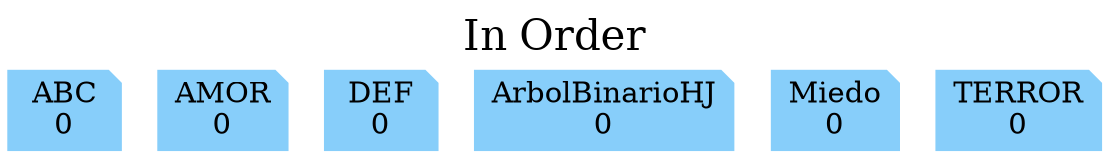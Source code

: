 digraph ArbolBinario {
	rankdir=TB;
	node[shape = note, fontcolor = black, style = filled, color = lightskyblue];
	graph[label = "In Order", labelloc = t, fontsize = 20];
	Object4 [ label="\ABC\n0"];
	Object4 [ label="\ABC\n0"];
	Object2 [ label="\AMOR\n0"];
	Object4 [ label="\ABC\n0"];
	Object4 [ label="\ABC\n0"];
	Object2 [ label="\AMOR\n0"];
	Object5 [ label="\DEF\n0"];
	Object4 [ label="\ABC\n0"];
	Object4 [ label="\ABC\n0"];
	Object2 [ label="\AMOR\n0"];
	Object4 [ label="\ABC\n0"];
	Object4 [ label="\ABC\n0"];
	Object2 [ label="\AMOR\n0"];
	Object5 [ label="\DEF\n0"];
	Object4 [ label="\ABC\n0"];
	Object4 [ label="\ABC\n0"];
	Object2 [ label="\AMOR\n0"];
	Object4 [ label="\ABC\n0"];
	Object4 [ label="\ABC\n0"];
	Object2 [ label="\AMOR\n0"];
	Object5 [ label="\DEF\n0"];
	Object4 [ label="\ABC\n0"];
	Object4 [ label="\ABC\n0"];
	Object2 [ label="\AMOR\n0"];
	Object4 [ label="\ABC\n0"];
	Object4 [ label="\ABC\n0"];
	Object2 [ label="\AMOR\n0"];
	Object5 [ label="\DEF\n0"];
	Object6 [ label="\GHJ\n0"];
	Object4 [ label="\ABC\n0"];
	Object4 [ label="\ABC\n0"];
	Object2 [ label="\AMOR\n0"];
	Object4 [ label="\ABC\n0"];
	Object4 [ label="\ABC\n0"];
	Object2 [ label="\AMOR\n0"];
	Object5 [ label="\DEF\n0"];
	Object4 [ label="\ABC\n0"];
	Object4 [ label="\ABC\n0"];
	Object2 [ label="\AMOR\n0"];
	Object4 [ label="\ABC\n0"];
	Object4 [ label="\ABC\n0"];
	Object2 [ label="\AMOR\n0"];
	Object5 [ label="\DEF\n0"];
	Object6 [ label="\GHJ\n0"];
	Object1 [ label="\Miedo\n0"];
	Object4 [ label="\ABC\n0"];
	Object4 [ label="\ABC\n0"];
	Object2 [ label="\AMOR\n0"];
	Object4 [ label="\ABC\n0"];
	Object4 [ label="\ABC\n0"];
	Object2 [ label="\AMOR\n0"];
	Object5 [ label="\DEF\n0"];
	Object4 [ label="\ABC\n0"];
	Object4 [ label="\ABC\n0"];
	Object2 [ label="\AMOR\n0"];
	Object4 [ label="\ABC\n0"];
	Object4 [ label="\ABC\n0"];
	Object2 [ label="\AMOR\n0"];
	Object5 [ label="\DEF\n0"];
	Object4 [ label="\ABC\n0"];
	Object4 [ label="\ABC\n0"];
	Object2 [ label="\AMOR\n0"];
	Object4 [ label="\ABC\n0"];
	Object4 [ label="\ABC\n0"];
	Object2 [ label="\AMOR\n0"];
	Object5 [ label="\DEF\n0"];
	Object6 [ label="\GHJ\n0"];
	Object4 [ label="\ABC\n0"];
	Object4 [ label="\ABC\n0"];
	Object2 [ label="\AMOR\n0"];
	Object4 [ label="\ABC\n0"];
	Object4 [ label="\ABC\n0"];
	Object2 [ label="\AMOR\n0"];
	Object5 [ label="\DEF\n0"];
	Object4 [ label="\ABC\n0"];
	Object4 [ label="\ABC\n0"];
	Object2 [ label="\AMOR\n0"];
	Object4 [ label="\ABC\n0"];
	Object4 [ label="\ABC\n0"];
	Object2 [ label="\AMOR\n0"];
	Object5 [ label="\DEF\n0"];
	Object6 [ label="\GHJ\n0"];
	Object1 [ label="\Miedo\n0"];
	Object4 [ label="\ABC\n0"];
	Object4 [ label="\ABC\n0"];
	Object2 [ label="\AMOR\n0"];
	Object4 [ label="\ABC\n0"];
	Object4 [ label="\ABC\n0"];
	Object2 [ label="\AMOR\n0"];
	Object5 [ label="\DEF\n0"];
	Object4 [ label="\ABC\n0"];
	Object4 [ label="\ABC\n0"];
	Object2 [ label="\AMOR\n0"];
	Object4 [ label="\ABC\n0"];
	Object4 [ label="\ABC\n0"];
	Object2 [ label="\AMOR\n0"];
	Object5 [ label="\DEF\n0"];
	Object4 [ label="\ABC\n0"];
	Object4 [ label="\ABC\n0"];
	Object2 [ label="\AMOR\n0"];
	Object4 [ label="\ABC\n0"];
	Object4 [ label="\ABC\n0"];
	Object2 [ label="\AMOR\n0"];
	Object5 [ label="\DEF\n0"];
	Object6 [ label="\GHJ\n0"];
	Object4 [ label="\ABC\n0"];
	Object4 [ label="\ABC\n0"];
	Object2 [ label="\AMOR\n0"];
	Object4 [ label="\ABC\n0"];
	Object4 [ label="\ABC\n0"];
	Object2 [ label="\AMOR\n0"];
	Object5 [ label="\DEF\n0"];
	Object4 [ label="\ABC\n0"];
	Object4 [ label="\ABC\n0"];
	Object2 [ label="\AMOR\n0"];
	Object4 [ label="\ABC\n0"];
	Object4 [ label="\ABC\n0"];
	Object2 [ label="\AMOR\n0"];
	Object5 [ label="\DEF\n0"];
	Object6 [ label="\GHJ\n0"];
	Object1 [ label="\Miedo\n0"];
	Object3 [ label="\TERROR\n0"];
	Object4 [ label="\ABC\n0"];
	Object4 [ label="\ABC\n0"];
	Object2 [ label="\AMOR\n0"];
	Object4 [ label="\ABC\n0"];
	Object4 [ label="\ABC\n0"];
	Object2 [ label="\AMOR\n0"];
	Object5 [ label="\DEF\n0"];
	Object4 [ label="\ABC\n0"];
	Object4 [ label="\ABC\n0"];
	Object2 [ label="\AMOR\n0"];
	Object4 [ label="\ABC\n0"];
	Object4 [ label="\ABC\n0"];
	Object2 [ label="\AMOR\n0"];
	Object5 [ label="\DEF\n0"];
	Object4 [ label="\ABC\n0"];
	Object4 [ label="\ABC\n0"];
	Object2 [ label="\AMOR\n0"];
	Object4 [ label="\ABC\n0"];
	Object4 [ label="\ABC\n0"];
	Object2 [ label="\AMOR\n0"];
	Object5 [ label="\DEF\n0"];
	Object6 [ label="\GHJ\n0"];
	Object4 [ label="\ABC\n0"];
	Object4 [ label="\ABC\n0"];
	Object2 [ label="\AMOR\n0"];
	Object4 [ label="\ABC\n0"];
	Object4 [ label="\ABC\n0"];
	Object2 [ label="\AMOR\n0"];
	Object5 [ label="\DEF\n0"];
	Object4 [ label="\ABC\n0"];
	Object4 [ label="\ABC\n0"];
	Object2 [ label="\AMOR\n0"];
	Object4 [ label="\ABC\n0"];
	Object4 [ label="\ABC\n0"];
	Object2 [ label="\AMOR\n0"];
	Object5 [ label="\DEF\n0"];
	Object6 [ label="\GHJ\n0"];
	Object1 [ label="\Miedo\n0"];
	Object4 [ label="\ABC\n0"];
	Object4 [ label="\ABC\n0"];
	Object2 [ label="\AMOR\n0"];
	Object4 [ label="\ABC\n0"];
	Object4 [ label="\ABC\n0"];
	Object2 [ label="\AMOR\n0"];
	Object5 [ label="\DEF\n0"];
	Object4 [ label="\ABC\n0"];
	Object4 [ label="\ABC\n0"];
	Object2 [ label="\AMOR\n0"];
	Object4 [ label="\ABC\n0"];
	Object4 [ label="\ABC\n0"];
	Object2 [ label="\AMOR\n0"];
	Object5 [ label="\DEF\n0"];
	Object4 [ label="\ABC\n0"];
	Object4 [ label="\ABC\n0"];
	Object2 [ label="\AMOR\n0"];
	Object4 [ label="\ABC\n0"];
	Object4 [ label="\ABC\n0"];
	Object2 [ label="\AMOR\n0"];
	Object5 [ label="\DEF\n0"];
	Object6 [ label="\GHJ\n0"];
	Object4 [ label="\ABC\n0"];
	Object4 [ label="\ABC\n0"];
	Object2 [ label="\AMOR\n0"];
	Object4 [ label="\ABC\n0"];
	Object4 [ label="\ABC\n0"];
	Object2 [ label="\AMOR\n0"];
	Object5 [ label="\DEF\n0"];
	Object4 [ label="\ABC\n0"];
	Object4 [ label="\ABC\n0"];
	Object2 [ label="\AMOR\n0"];
	Object4 [ label="\ABC\n0"];
	Object4 [ label="\ABC\n0"];
	Object2 [ label="\AMOR\n0"];
	Object5 [ label="\DEF\n0"];
	Object6 [ label="\GHJ\n0"];
	Object1 [ label="\Miedo\n0"];
	Object3 [ label="\TERROR\n0"];
}